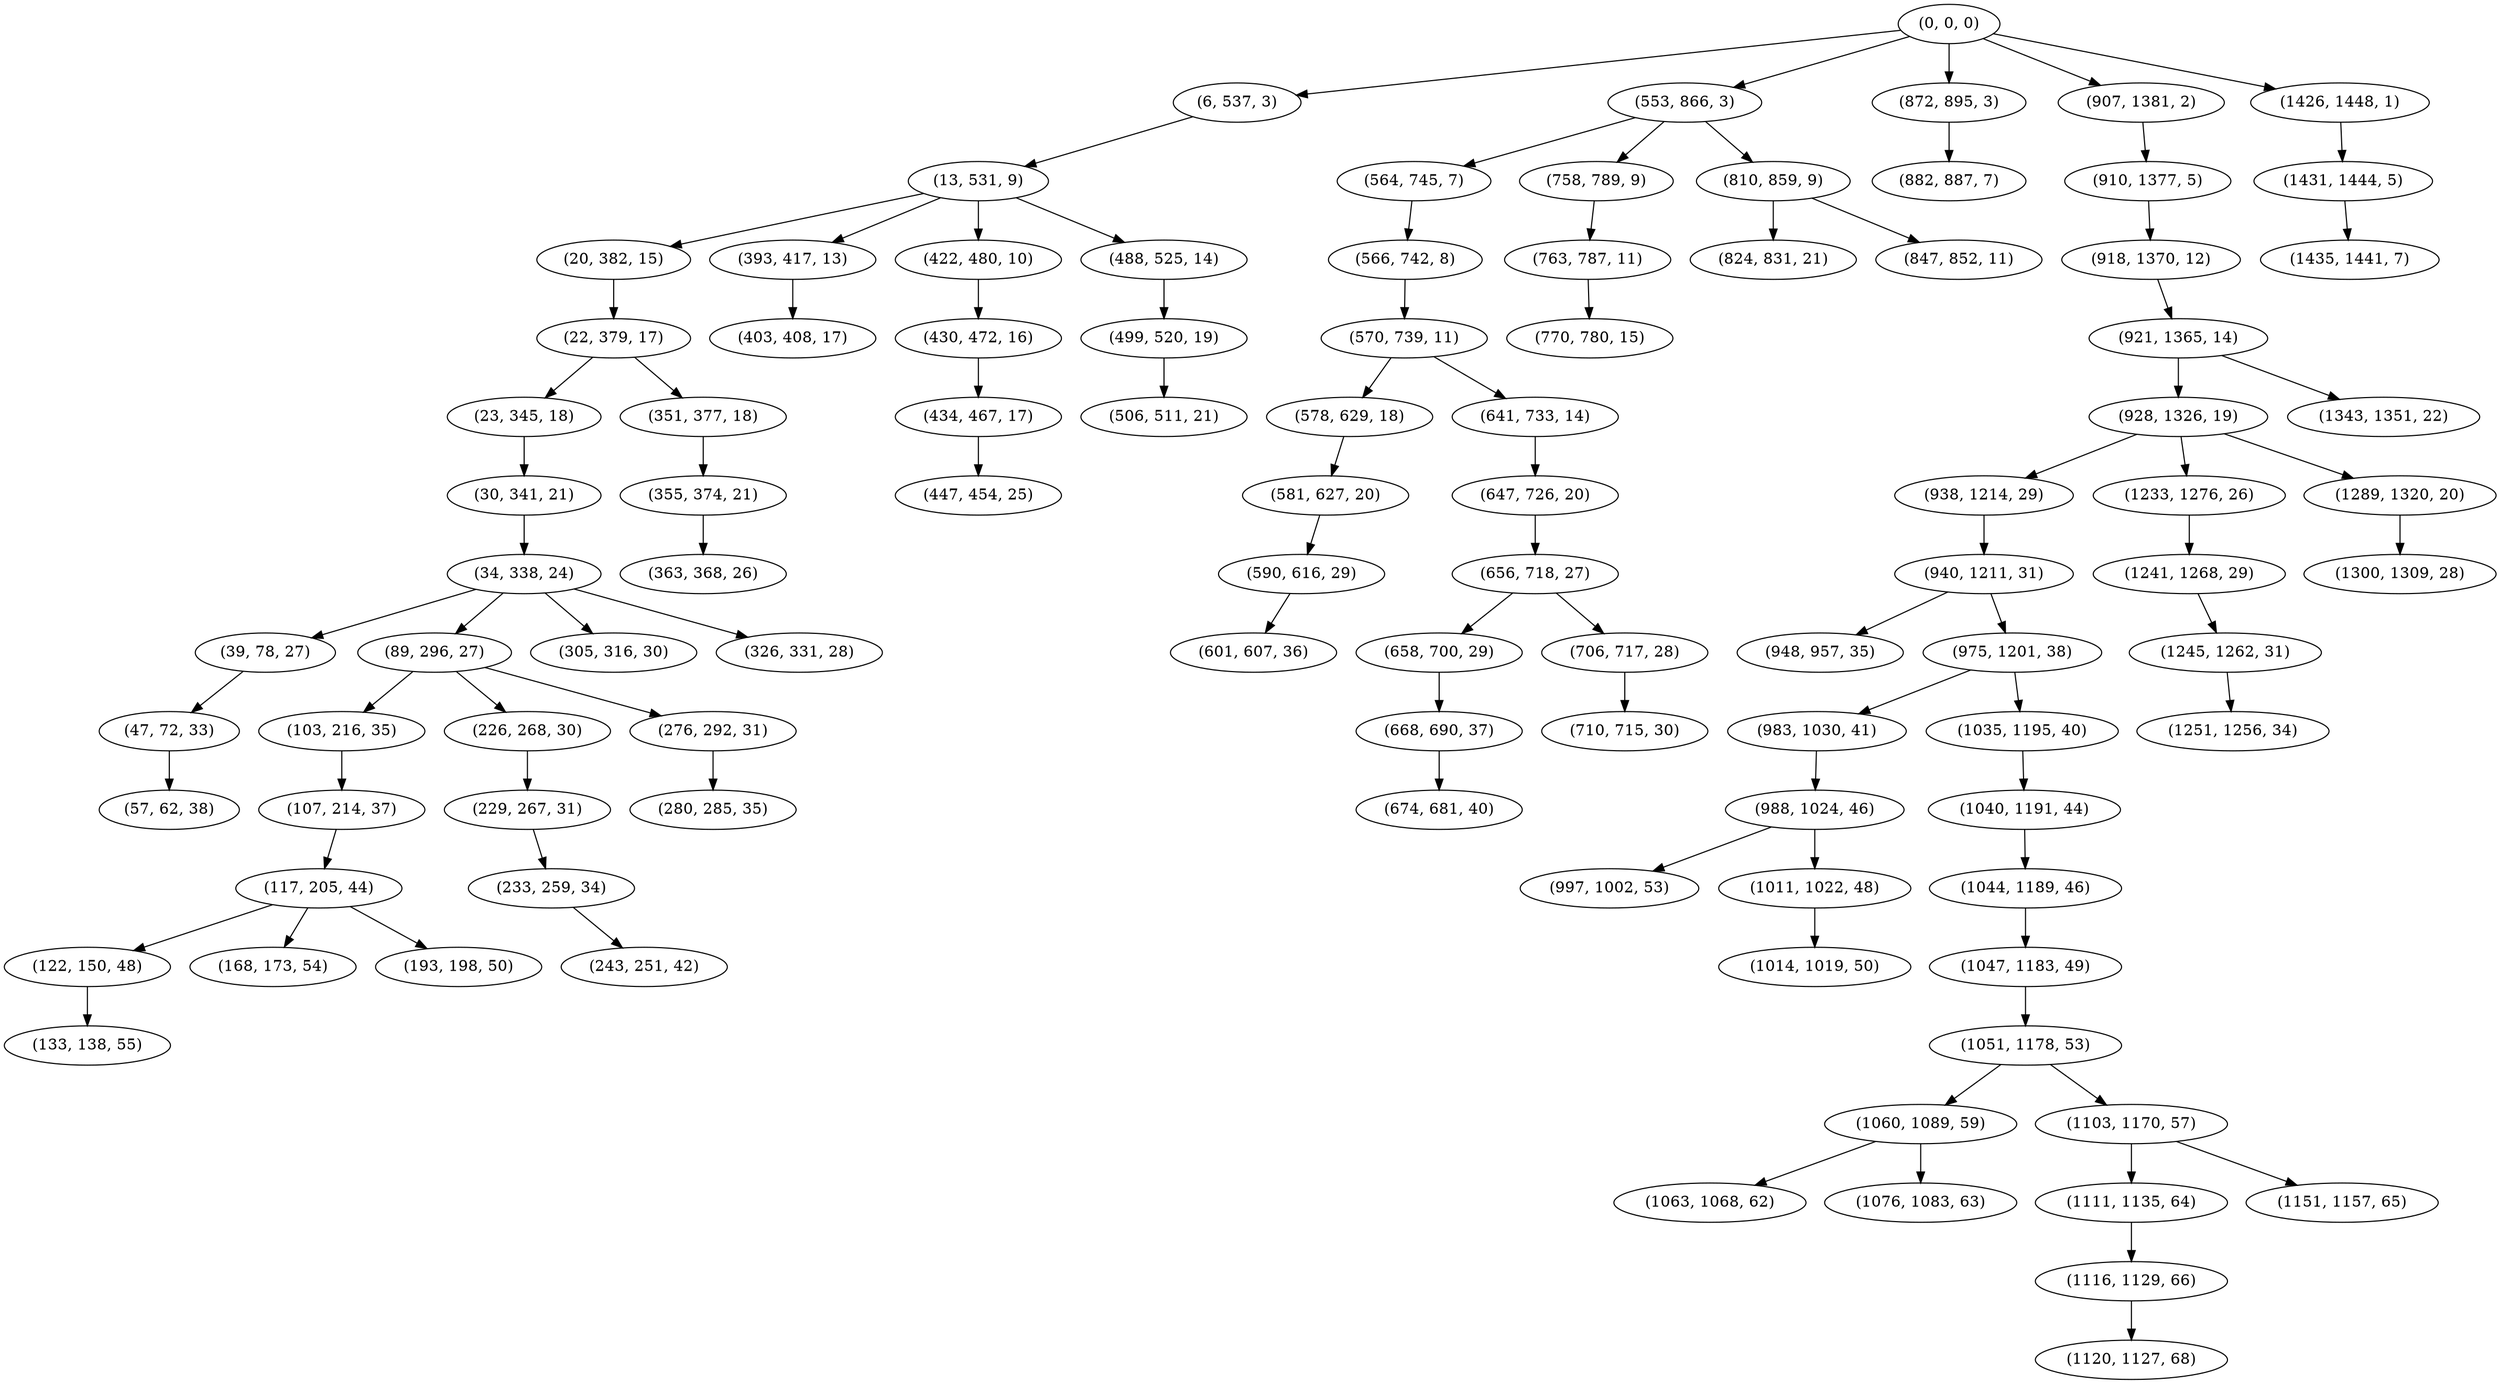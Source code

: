 digraph tree {
    "(0, 0, 0)";
    "(6, 537, 3)";
    "(13, 531, 9)";
    "(20, 382, 15)";
    "(22, 379, 17)";
    "(23, 345, 18)";
    "(30, 341, 21)";
    "(34, 338, 24)";
    "(39, 78, 27)";
    "(47, 72, 33)";
    "(57, 62, 38)";
    "(89, 296, 27)";
    "(103, 216, 35)";
    "(107, 214, 37)";
    "(117, 205, 44)";
    "(122, 150, 48)";
    "(133, 138, 55)";
    "(168, 173, 54)";
    "(193, 198, 50)";
    "(226, 268, 30)";
    "(229, 267, 31)";
    "(233, 259, 34)";
    "(243, 251, 42)";
    "(276, 292, 31)";
    "(280, 285, 35)";
    "(305, 316, 30)";
    "(326, 331, 28)";
    "(351, 377, 18)";
    "(355, 374, 21)";
    "(363, 368, 26)";
    "(393, 417, 13)";
    "(403, 408, 17)";
    "(422, 480, 10)";
    "(430, 472, 16)";
    "(434, 467, 17)";
    "(447, 454, 25)";
    "(488, 525, 14)";
    "(499, 520, 19)";
    "(506, 511, 21)";
    "(553, 866, 3)";
    "(564, 745, 7)";
    "(566, 742, 8)";
    "(570, 739, 11)";
    "(578, 629, 18)";
    "(581, 627, 20)";
    "(590, 616, 29)";
    "(601, 607, 36)";
    "(641, 733, 14)";
    "(647, 726, 20)";
    "(656, 718, 27)";
    "(658, 700, 29)";
    "(668, 690, 37)";
    "(674, 681, 40)";
    "(706, 717, 28)";
    "(710, 715, 30)";
    "(758, 789, 9)";
    "(763, 787, 11)";
    "(770, 780, 15)";
    "(810, 859, 9)";
    "(824, 831, 21)";
    "(847, 852, 11)";
    "(872, 895, 3)";
    "(882, 887, 7)";
    "(907, 1381, 2)";
    "(910, 1377, 5)";
    "(918, 1370, 12)";
    "(921, 1365, 14)";
    "(928, 1326, 19)";
    "(938, 1214, 29)";
    "(940, 1211, 31)";
    "(948, 957, 35)";
    "(975, 1201, 38)";
    "(983, 1030, 41)";
    "(988, 1024, 46)";
    "(997, 1002, 53)";
    "(1011, 1022, 48)";
    "(1014, 1019, 50)";
    "(1035, 1195, 40)";
    "(1040, 1191, 44)";
    "(1044, 1189, 46)";
    "(1047, 1183, 49)";
    "(1051, 1178, 53)";
    "(1060, 1089, 59)";
    "(1063, 1068, 62)";
    "(1076, 1083, 63)";
    "(1103, 1170, 57)";
    "(1111, 1135, 64)";
    "(1116, 1129, 66)";
    "(1120, 1127, 68)";
    "(1151, 1157, 65)";
    "(1233, 1276, 26)";
    "(1241, 1268, 29)";
    "(1245, 1262, 31)";
    "(1251, 1256, 34)";
    "(1289, 1320, 20)";
    "(1300, 1309, 28)";
    "(1343, 1351, 22)";
    "(1426, 1448, 1)";
    "(1431, 1444, 5)";
    "(1435, 1441, 7)";
    "(0, 0, 0)" -> "(6, 537, 3)";
    "(0, 0, 0)" -> "(553, 866, 3)";
    "(0, 0, 0)" -> "(872, 895, 3)";
    "(0, 0, 0)" -> "(907, 1381, 2)";
    "(0, 0, 0)" -> "(1426, 1448, 1)";
    "(6, 537, 3)" -> "(13, 531, 9)";
    "(13, 531, 9)" -> "(20, 382, 15)";
    "(13, 531, 9)" -> "(393, 417, 13)";
    "(13, 531, 9)" -> "(422, 480, 10)";
    "(13, 531, 9)" -> "(488, 525, 14)";
    "(20, 382, 15)" -> "(22, 379, 17)";
    "(22, 379, 17)" -> "(23, 345, 18)";
    "(22, 379, 17)" -> "(351, 377, 18)";
    "(23, 345, 18)" -> "(30, 341, 21)";
    "(30, 341, 21)" -> "(34, 338, 24)";
    "(34, 338, 24)" -> "(39, 78, 27)";
    "(34, 338, 24)" -> "(89, 296, 27)";
    "(34, 338, 24)" -> "(305, 316, 30)";
    "(34, 338, 24)" -> "(326, 331, 28)";
    "(39, 78, 27)" -> "(47, 72, 33)";
    "(47, 72, 33)" -> "(57, 62, 38)";
    "(89, 296, 27)" -> "(103, 216, 35)";
    "(89, 296, 27)" -> "(226, 268, 30)";
    "(89, 296, 27)" -> "(276, 292, 31)";
    "(103, 216, 35)" -> "(107, 214, 37)";
    "(107, 214, 37)" -> "(117, 205, 44)";
    "(117, 205, 44)" -> "(122, 150, 48)";
    "(117, 205, 44)" -> "(168, 173, 54)";
    "(117, 205, 44)" -> "(193, 198, 50)";
    "(122, 150, 48)" -> "(133, 138, 55)";
    "(226, 268, 30)" -> "(229, 267, 31)";
    "(229, 267, 31)" -> "(233, 259, 34)";
    "(233, 259, 34)" -> "(243, 251, 42)";
    "(276, 292, 31)" -> "(280, 285, 35)";
    "(351, 377, 18)" -> "(355, 374, 21)";
    "(355, 374, 21)" -> "(363, 368, 26)";
    "(393, 417, 13)" -> "(403, 408, 17)";
    "(422, 480, 10)" -> "(430, 472, 16)";
    "(430, 472, 16)" -> "(434, 467, 17)";
    "(434, 467, 17)" -> "(447, 454, 25)";
    "(488, 525, 14)" -> "(499, 520, 19)";
    "(499, 520, 19)" -> "(506, 511, 21)";
    "(553, 866, 3)" -> "(564, 745, 7)";
    "(553, 866, 3)" -> "(758, 789, 9)";
    "(553, 866, 3)" -> "(810, 859, 9)";
    "(564, 745, 7)" -> "(566, 742, 8)";
    "(566, 742, 8)" -> "(570, 739, 11)";
    "(570, 739, 11)" -> "(578, 629, 18)";
    "(570, 739, 11)" -> "(641, 733, 14)";
    "(578, 629, 18)" -> "(581, 627, 20)";
    "(581, 627, 20)" -> "(590, 616, 29)";
    "(590, 616, 29)" -> "(601, 607, 36)";
    "(641, 733, 14)" -> "(647, 726, 20)";
    "(647, 726, 20)" -> "(656, 718, 27)";
    "(656, 718, 27)" -> "(658, 700, 29)";
    "(656, 718, 27)" -> "(706, 717, 28)";
    "(658, 700, 29)" -> "(668, 690, 37)";
    "(668, 690, 37)" -> "(674, 681, 40)";
    "(706, 717, 28)" -> "(710, 715, 30)";
    "(758, 789, 9)" -> "(763, 787, 11)";
    "(763, 787, 11)" -> "(770, 780, 15)";
    "(810, 859, 9)" -> "(824, 831, 21)";
    "(810, 859, 9)" -> "(847, 852, 11)";
    "(872, 895, 3)" -> "(882, 887, 7)";
    "(907, 1381, 2)" -> "(910, 1377, 5)";
    "(910, 1377, 5)" -> "(918, 1370, 12)";
    "(918, 1370, 12)" -> "(921, 1365, 14)";
    "(921, 1365, 14)" -> "(928, 1326, 19)";
    "(921, 1365, 14)" -> "(1343, 1351, 22)";
    "(928, 1326, 19)" -> "(938, 1214, 29)";
    "(928, 1326, 19)" -> "(1233, 1276, 26)";
    "(928, 1326, 19)" -> "(1289, 1320, 20)";
    "(938, 1214, 29)" -> "(940, 1211, 31)";
    "(940, 1211, 31)" -> "(948, 957, 35)";
    "(940, 1211, 31)" -> "(975, 1201, 38)";
    "(975, 1201, 38)" -> "(983, 1030, 41)";
    "(975, 1201, 38)" -> "(1035, 1195, 40)";
    "(983, 1030, 41)" -> "(988, 1024, 46)";
    "(988, 1024, 46)" -> "(997, 1002, 53)";
    "(988, 1024, 46)" -> "(1011, 1022, 48)";
    "(1011, 1022, 48)" -> "(1014, 1019, 50)";
    "(1035, 1195, 40)" -> "(1040, 1191, 44)";
    "(1040, 1191, 44)" -> "(1044, 1189, 46)";
    "(1044, 1189, 46)" -> "(1047, 1183, 49)";
    "(1047, 1183, 49)" -> "(1051, 1178, 53)";
    "(1051, 1178, 53)" -> "(1060, 1089, 59)";
    "(1051, 1178, 53)" -> "(1103, 1170, 57)";
    "(1060, 1089, 59)" -> "(1063, 1068, 62)";
    "(1060, 1089, 59)" -> "(1076, 1083, 63)";
    "(1103, 1170, 57)" -> "(1111, 1135, 64)";
    "(1103, 1170, 57)" -> "(1151, 1157, 65)";
    "(1111, 1135, 64)" -> "(1116, 1129, 66)";
    "(1116, 1129, 66)" -> "(1120, 1127, 68)";
    "(1233, 1276, 26)" -> "(1241, 1268, 29)";
    "(1241, 1268, 29)" -> "(1245, 1262, 31)";
    "(1245, 1262, 31)" -> "(1251, 1256, 34)";
    "(1289, 1320, 20)" -> "(1300, 1309, 28)";
    "(1426, 1448, 1)" -> "(1431, 1444, 5)";
    "(1431, 1444, 5)" -> "(1435, 1441, 7)";
}
